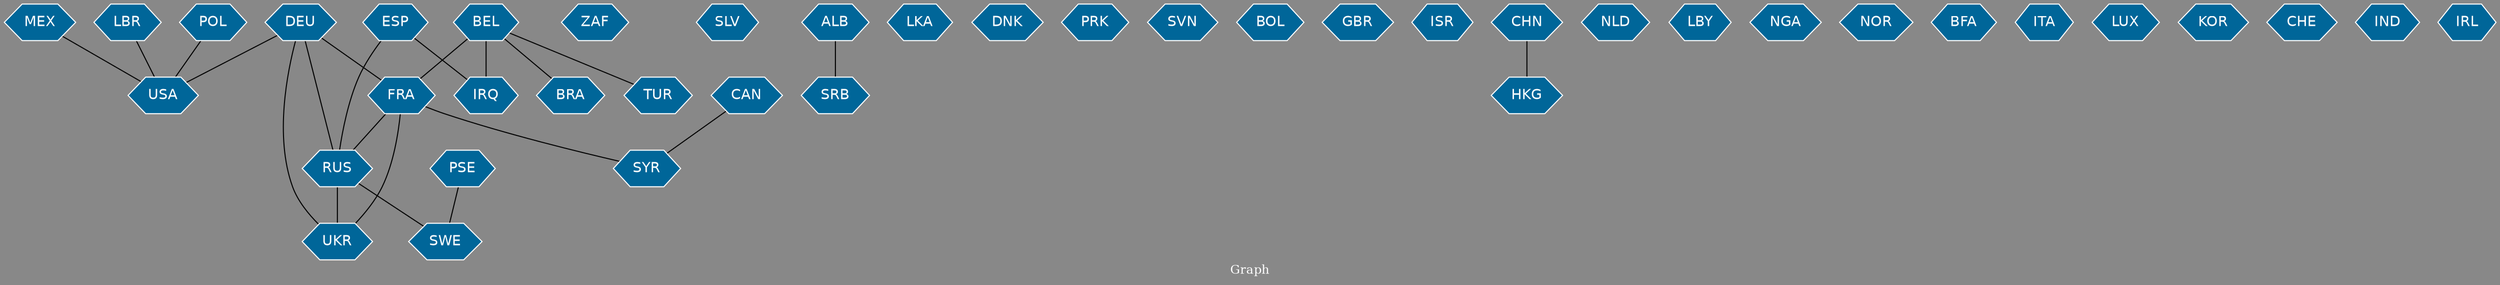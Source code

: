 // Countries together in item graph
graph {
	graph [bgcolor="#888888" fontcolor=white fontsize=12 label="Graph" outputorder=edgesfirst overlap=prism]
	node [color=white fillcolor="#006699" fontcolor=white fontname=Helvetica shape=hexagon style=filled]
	edge [arrowhead=open color=black fontcolor=white fontname=Courier fontsize=12]
		USA [label=USA]
		BEL [label=BEL]
		ZAF [label=ZAF]
		SLV [label=SLV]
		FRA [label=FRA]
		CAN [label=CAN]
		ESP [label=ESP]
		SRB [label=SRB]
		ALB [label=ALB]
		RUS [label=RUS]
		UKR [label=UKR]
		IRQ [label=IRQ]
		MEX [label=MEX]
		SYR [label=SYR]
		LKA [label=LKA]
		DNK [label=DNK]
		TUR [label=TUR]
		BRA [label=BRA]
		SWE [label=SWE]
		PSE [label=PSE]
		PRK [label=PRK]
		SVN [label=SVN]
		LBR [label=LBR]
		BOL [label=BOL]
		GBR [label=GBR]
		ISR [label=ISR]
		HKG [label=HKG]
		NLD [label=NLD]
		LBY [label=LBY]
		NGA [label=NGA]
		DEU [label=DEU]
		NOR [label=NOR]
		BFA [label=BFA]
		ITA [label=ITA]
		LUX [label=LUX]
		KOR [label=KOR]
		CHE [label=CHE]
		IND [label=IND]
		IRL [label=IRL]
		POL [label=POL]
		CHN [label=CHN]
			PSE -- SWE [weight=1]
			DEU -- FRA [weight=1]
			DEU -- UKR [weight=1]
			ALB -- SRB [weight=1]
			DEU -- RUS [weight=1]
			ESP -- RUS [weight=1]
			LBR -- USA [weight=1]
			FRA -- SYR [weight=1]
			MEX -- USA [weight=1]
			BEL -- IRQ [weight=2]
			BEL -- TUR [weight=1]
			DEU -- USA [weight=1]
			RUS -- UKR [weight=9]
			BEL -- FRA [weight=2]
			FRA -- RUS [weight=1]
			CAN -- SYR [weight=1]
			ESP -- IRQ [weight=1]
			RUS -- SWE [weight=1]
			BEL -- BRA [weight=1]
			FRA -- UKR [weight=1]
			POL -- USA [weight=1]
			CHN -- HKG [weight=1]
}